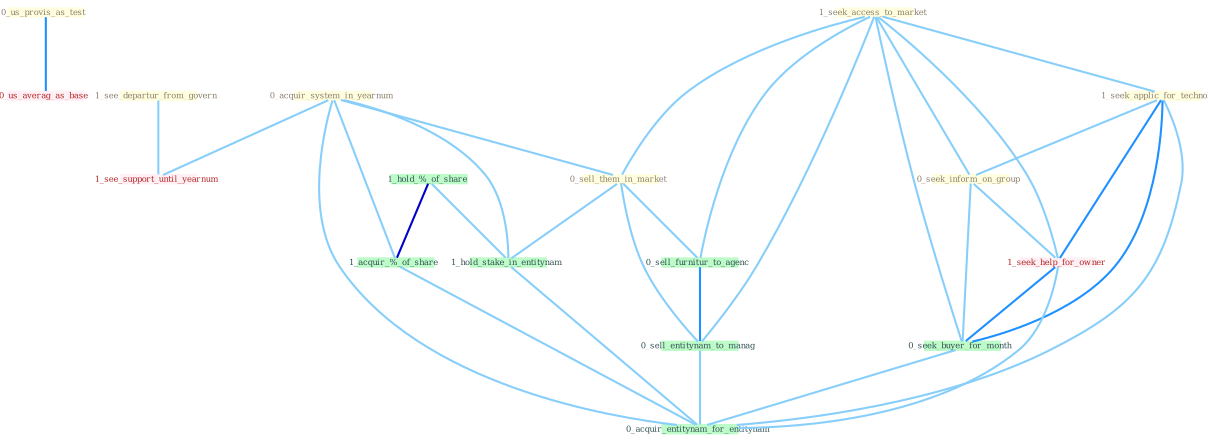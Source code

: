 Graph G{ 
    node
    [shape=polygon,style=filled,width=.5,height=.06,color="#BDFCC9",fixedsize=true,fontsize=4,
    fontcolor="#2f4f4f"];
    {node
    [color="#ffffe0", fontcolor="#8b7d6b"] "0_us_provis_as_test " "1_see_departur_from_govern " "0_acquir_system_in_yearnum " "1_seek_access_to_market " "0_sell_them_in_market " "1_seek_applic_for_technolog " "0_seek_inform_on_group "}
{node [color="#fff0f5", fontcolor="#b22222"] "1_seek_help_for_owner " "1_see_support_until_yearnum " "0_us_averag_as_base "}
edge [color="#B0E2FF"];

	"0_us_provis_as_test " -- "0_us_averag_as_base " [w="2", color="#1e90ff" , len=0.8];
	"1_see_departur_from_govern " -- "1_see_support_until_yearnum " [w="1", color="#87cefa" ];
	"0_acquir_system_in_yearnum " -- "0_sell_them_in_market " [w="1", color="#87cefa" ];
	"0_acquir_system_in_yearnum " -- "1_hold_stake_in_entitynam " [w="1", color="#87cefa" ];
	"0_acquir_system_in_yearnum " -- "1_acquir_%_of_share " [w="1", color="#87cefa" ];
	"0_acquir_system_in_yearnum " -- "1_see_support_until_yearnum " [w="1", color="#87cefa" ];
	"0_acquir_system_in_yearnum " -- "0_acquir_entitynam_for_entitynam " [w="1", color="#87cefa" ];
	"1_seek_access_to_market " -- "0_sell_them_in_market " [w="1", color="#87cefa" ];
	"1_seek_access_to_market " -- "1_seek_applic_for_technolog " [w="1", color="#87cefa" ];
	"1_seek_access_to_market " -- "0_seek_inform_on_group " [w="1", color="#87cefa" ];
	"1_seek_access_to_market " -- "1_seek_help_for_owner " [w="1", color="#87cefa" ];
	"1_seek_access_to_market " -- "0_seek_buyer_for_month " [w="1", color="#87cefa" ];
	"1_seek_access_to_market " -- "0_sell_furnitur_to_agenc " [w="1", color="#87cefa" ];
	"1_seek_access_to_market " -- "0_sell_entitynam_to_manag " [w="1", color="#87cefa" ];
	"0_sell_them_in_market " -- "1_hold_stake_in_entitynam " [w="1", color="#87cefa" ];
	"0_sell_them_in_market " -- "0_sell_furnitur_to_agenc " [w="1", color="#87cefa" ];
	"0_sell_them_in_market " -- "0_sell_entitynam_to_manag " [w="1", color="#87cefa" ];
	"1_seek_applic_for_technolog " -- "0_seek_inform_on_group " [w="1", color="#87cefa" ];
	"1_seek_applic_for_technolog " -- "1_seek_help_for_owner " [w="2", color="#1e90ff" , len=0.8];
	"1_seek_applic_for_technolog " -- "0_seek_buyer_for_month " [w="2", color="#1e90ff" , len=0.8];
	"1_seek_applic_for_technolog " -- "0_acquir_entitynam_for_entitynam " [w="1", color="#87cefa" ];
	"0_seek_inform_on_group " -- "1_seek_help_for_owner " [w="1", color="#87cefa" ];
	"0_seek_inform_on_group " -- "0_seek_buyer_for_month " [w="1", color="#87cefa" ];
	"1_hold_%_of_share " -- "1_hold_stake_in_entitynam " [w="1", color="#87cefa" ];
	"1_hold_%_of_share " -- "1_acquir_%_of_share " [w="3", color="#0000cd" , len=0.6];
	"1_hold_stake_in_entitynam " -- "0_acquir_entitynam_for_entitynam " [w="1", color="#87cefa" ];
	"1_seek_help_for_owner " -- "0_seek_buyer_for_month " [w="2", color="#1e90ff" , len=0.8];
	"1_seek_help_for_owner " -- "0_acquir_entitynam_for_entitynam " [w="1", color="#87cefa" ];
	"0_seek_buyer_for_month " -- "0_acquir_entitynam_for_entitynam " [w="1", color="#87cefa" ];
	"1_acquir_%_of_share " -- "0_acquir_entitynam_for_entitynam " [w="1", color="#87cefa" ];
	"0_sell_furnitur_to_agenc " -- "0_sell_entitynam_to_manag " [w="2", color="#1e90ff" , len=0.8];
	"0_sell_entitynam_to_manag " -- "0_acquir_entitynam_for_entitynam " [w="1", color="#87cefa" ];
}